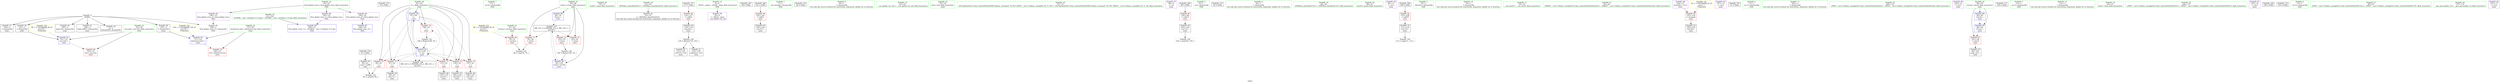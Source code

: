 digraph "SVFG" {
	label="SVFG";

	Node0x558858abcdb0 [shape=record,color=grey,label="{NodeID: 0\nNullPtr}"];
	Node0x558858abcdb0 -> Node0x558858ad0310[style=solid];
	Node0x558858abcdb0 -> Node0x558858ad0410[style=solid];
	Node0x558858abcdb0 -> Node0x558858ad04e0[style=solid];
	Node0x558858abcdb0 -> Node0x558858ad05b0[style=solid];
	Node0x558858abcdb0 -> Node0x558858ad0680[style=solid];
	Node0x558858abcdb0 -> Node0x558858ad0750[style=solid];
	Node0x558858abcdb0 -> Node0x558858ad39e0[style=solid];
	Node0x558858ae4390 [shape=record,color=black,label="{NodeID: 173\n72 = PHI()\n}"];
	Node0x558858ad3c80 [shape=record,color=blue,label="{NodeID: 90\n61\<--64\ni\<--\nmain\n}"];
	Node0x558858ad3c80 -> Node0x558858ad2ef0[style=dashed];
	Node0x558858ad3c80 -> Node0x558858ad2fc0[style=dashed];
	Node0x558858ad3c80 -> Node0x558858ad3090[style=dashed];
	Node0x558858ad3c80 -> Node0x558858ad3160[style=dashed];
	Node0x558858ad3c80 -> Node0x558858ad3230[style=dashed];
	Node0x558858ad3c80 -> Node0x558858ad3300[style=dashed];
	Node0x558858ad3c80 -> Node0x558858ad3ef0[style=dashed];
	Node0x558858ad3c80 -> Node0x558858adc5c0[style=dashed];
	Node0x558858abd3e0 [shape=record,color=green,label="{NodeID: 7\n17\<--1\n.str.4\<--dummyObj\nGlob }"];
	Node0x558858abdd00 [shape=record,color=green,label="{NodeID: 14\n19\<--23\nllvm.global_ctors\<--llvm.global_ctors_field_insensitive\nGlob }"];
	Node0x558858abdd00 -> Node0x558858ad2570[style=solid];
	Node0x558858abdd00 -> Node0x558858ad2670[style=solid];
	Node0x558858abdd00 -> Node0x558858ad2770[style=solid];
	Node0x558858acf630 [shape=record,color=green,label="{NodeID: 21\n51\<--52\nnCases\<--nCases_field_insensitive\nmain\n}"];
	Node0x558858acf630 -> Node0x558858ad2a10[style=solid];
	Node0x558858acfb10 [shape=record,color=green,label="{NodeID: 28\n70\<--71\nscanf\<--scanf_field_insensitive\n}"];
	Node0x558858ad0210 [shape=record,color=green,label="{NodeID: 35\n21\<--190\n_GLOBAL__sub_I_iwiskimo_0_0.cpp\<--_GLOBAL__sub_I_iwiskimo_0_0.cpp_field_insensitive\n}"];
	Node0x558858ad0210 -> Node0x558858ad38e0[style=solid];
	Node0x558858ad0820 [shape=record,color=black,label="{NodeID: 42\n32\<--33\n\<--_ZNSt8ios_base4InitD1Ev\nCan only get source location for instruction, argument, global var or function.}"];
	Node0x558858abd7b0 [shape=record,color=black,label="{NodeID: 49\n119\<--118\nconv24\<--\nmain\n}"];
	Node0x558858abd7b0 -> Node0x558858ad1c80[style=solid];
	Node0x558858ad1b00 [shape=record,color=grey,label="{NodeID: 139\n156 = Binary(155, 76, )\n}"];
	Node0x558858ad1b00 -> Node0x558858ad3fc0[style=solid];
	Node0x558858ad1fc0 [shape=record,color=purple,label="{NodeID: 56\n30\<--4\n\<--_ZStL8__ioinit\n__cxx_global_var_init\n}"];
	Node0x558858ad2570 [shape=record,color=purple,label="{NodeID: 63\n194\<--19\nllvm.global_ctors_0\<--llvm.global_ctors\nGlob }"];
	Node0x558858ad2570 -> Node0x558858ad37e0[style=solid];
	Node0x558858addf60 [shape=record,color=yellow,style=double,label="{NodeID: 153\n6V_1 = ENCHI(MR_6V_0)\npts\{52 \}\nFun[main]}"];
	Node0x558858addf60 -> Node0x558858ad2a10[style=dashed];
	Node0x558858ad2bb0 [shape=record,color=red,label="{NodeID: 70\n164\<--57\nsel\<--ehselector.slot\nmain\n}"];
	Node0x558858ad3160 [shape=record,color=red,label="{NodeID: 77\n115\<--61\n\<--i\nmain\n}"];
	Node0x558858ad3160 -> Node0x558858abd6e0[style=solid];
	Node0x558858ae3d90 [shape=record,color=black,label="{NodeID: 167\n69 = PHI()\n}"];
	Node0x558858ad3710 [shape=record,color=red,label="{NodeID: 84\n142\<--141\n\<--call31\nmain\n}"];
	Node0x558858ad3710 -> Node0x558858ad1e20[style=solid];
	Node0x558858abd1d0 [shape=record,color=green,label="{NodeID: 1\n7\<--1\n__dso_handle\<--dummyObj\nGlob }"];
	Node0x558858ae4490 [shape=record,color=black,label="{NodeID: 174\n82 = PHI()\n}"];
	Node0x558858ad3d50 [shape=record,color=blue,label="{NodeID: 91\n55\<--131\nexn.slot\<--\nmain\n}"];
	Node0x558858ad3d50 -> Node0x558858ad2ae0[style=dashed];
	Node0x558858abd470 [shape=record,color=green,label="{NodeID: 8\n20\<--1\n\<--dummyObj\nCan only get source location for instruction, argument, global var or function.}"];
	Node0x558858abddd0 [shape=record,color=green,label="{NodeID: 15\n24\<--25\n__cxx_global_var_init\<--__cxx_global_var_init_field_insensitive\n}"];
	Node0x558858acf6c0 [shape=record,color=green,label="{NodeID: 22\n53\<--54\nline\<--line_field_insensitive\nmain\n}"];
	Node0x558858acfc10 [shape=record,color=green,label="{NodeID: 29\n73\<--74\n_ZSt7getlineIcSt11char_traitsIcESaIcEERSt13basic_istreamIT_T0_ES7_RNSt7__cxx1112basic_stringIS4_S5_T1_EE\<--_ZSt7getlineIcSt11char_traitsIcESaIcEERSt13basic_istreamIT_T0_ES7_RNSt7__cxx1112basic_stringIS4_S5_T1_EE_field_insensitive\n}"];
	Node0x558858ad0310 [shape=record,color=black,label="{NodeID: 36\n2\<--3\ndummyVal\<--dummyVal\n}"];
	Node0x558858ad0920 [shape=record,color=black,label="{NodeID: 43\n94\<--91\nconv\<--call8\nmain\n}"];
	Node0x558858ad0920 -> Node0x558858ad79a0[style=solid];
	Node0x558858abd880 [shape=record,color=black,label="{NodeID: 50\n121\<--120\nconv25\<--sub\nmain\n}"];
	Node0x558858ad1c80 [shape=record,color=grey,label="{NodeID: 140\n120 = Binary(119, 105, )\n}"];
	Node0x558858ad1c80 -> Node0x558858abd880[style=solid];
	Node0x558858ad1c80 -> Node0x558858abd950[style=solid];
	Node0x558858ad2090 [shape=record,color=purple,label="{NodeID: 57\n68\<--8\n\<--.str\nmain\n}"];
	Node0x558858adc0c0 [shape=record,color=black,label="{NodeID: 147\nMR_12V_3 = PHI(MR_12V_4, MR_12V_2, )\npts\{60 \}\n}"];
	Node0x558858adc0c0 -> Node0x558858ad2c80[style=dashed];
	Node0x558858adc0c0 -> Node0x558858ad2d50[style=dashed];
	Node0x558858adc0c0 -> Node0x558858ad2e20[style=dashed];
	Node0x558858adc0c0 -> Node0x558858ad3fc0[style=dashed];
	Node0x558858ad2670 [shape=record,color=purple,label="{NodeID: 64\n195\<--19\nllvm.global_ctors_1\<--llvm.global_ctors\nGlob }"];
	Node0x558858ad2670 -> Node0x558858ad38e0[style=solid];
	Node0x558858ade040 [shape=record,color=yellow,style=double,label="{NodeID: 154\n8V_1 = ENCHI(MR_8V_0)\npts\{56 \}\nFun[main]}"];
	Node0x558858ade040 -> Node0x558858ad3d50[style=dashed];
	Node0x558858ad2c80 [shape=record,color=red,label="{NodeID: 71\n78\<--59\n\<--iCase\nmain\n}"];
	Node0x558858ad2c80 -> Node0x558858ad7b20[style=solid];
	Node0x558858ad3230 [shape=record,color=red,label="{NodeID: 78\n139\<--61\n\<--i\nmain\n}"];
	Node0x558858ad3230 -> Node0x558858ad1d50[style=solid];
	Node0x558858ae3e90 [shape=record,color=black,label="{NodeID: 168\n99 = PHI()\n}"];
	Node0x558858ae3e90 -> Node0x558858ad33d0[style=solid];
	Node0x558858ad37e0 [shape=record,color=blue,label="{NodeID: 85\n194\<--20\nllvm.global_ctors_0\<--\nGlob }"];
	Node0x558858abd260 [shape=record,color=green,label="{NodeID: 2\n8\<--1\n.str\<--dummyObj\nGlob }"];
	Node0x558858ae4590 [shape=record,color=black,label="{NodeID: 175\n85 = PHI()\n}"];
	Node0x558858ad3e20 [shape=record,color=blue,label="{NodeID: 92\n57\<--133\nehselector.slot\<--\nmain\n}"];
	Node0x558858ad3e20 -> Node0x558858ad2bb0[style=dashed];
	Node0x558858abe320 [shape=record,color=green,label="{NodeID: 9\n64\<--1\n\<--dummyObj\nCan only get source location for instruction, argument, global var or function.}"];
	Node0x558858abdea0 [shape=record,color=green,label="{NodeID: 16\n28\<--29\n_ZNSt8ios_base4InitC1Ev\<--_ZNSt8ios_base4InitC1Ev_field_insensitive\n}"];
	Node0x558858acf750 [shape=record,color=green,label="{NodeID: 23\n55\<--56\nexn.slot\<--exn.slot_field_insensitive\nmain\n}"];
	Node0x558858acf750 -> Node0x558858ad2ae0[style=solid];
	Node0x558858acf750 -> Node0x558858ad3d50[style=solid];
	Node0x558858acfd10 [shape=record,color=green,label="{NodeID: 30\n86\<--87\nprintf\<--printf_field_insensitive\n}"];
	Node0x558858ad0410 [shape=record,color=black,label="{NodeID: 37\n130\<--3\n\<--dummyVal\nmain\n}"];
	Node0x558858ad09f0 [shape=record,color=black,label="{NodeID: 44\n98\<--97\nconv11\<--\nmain\n}"];
	Node0x558858abd950 [shape=record,color=black,label="{NodeID: 51\n122\<--120\nidxprom\<--sub\nmain\n}"];
	Node0x558858ad7820 [shape=record,color=grey,label="{NodeID: 141\n149 = Binary(148, 76, )\n}"];
	Node0x558858ad7820 -> Node0x558858ad3ef0[style=solid];
	Node0x558858ad2160 [shape=record,color=purple,label="{NodeID: 58\n84\<--11\n\<--.str.1\nmain\n}"];
	Node0x558858adc5c0 [shape=record,color=black,label="{NodeID: 148\nMR_14V_2 = PHI(MR_14V_4, MR_14V_1, )\npts\{62 \}\n}"];
	Node0x558858adc5c0 -> Node0x558858ad3c80[style=dashed];
	Node0x558858ad2770 [shape=record,color=purple,label="{NodeID: 65\n196\<--19\nllvm.global_ctors_2\<--llvm.global_ctors\nGlob }"];
	Node0x558858ad2770 -> Node0x558858ad39e0[style=solid];
	Node0x558858ade120 [shape=record,color=yellow,style=double,label="{NodeID: 155\n10V_1 = ENCHI(MR_10V_0)\npts\{58 \}\nFun[main]}"];
	Node0x558858ade120 -> Node0x558858ad3e20[style=dashed];
	Node0x558858ad2d50 [shape=record,color=red,label="{NodeID: 72\n83\<--59\n\<--iCase\nmain\n}"];
	Node0x558858ad3300 [shape=record,color=red,label="{NodeID: 79\n148\<--61\n\<--i\nmain\n}"];
	Node0x558858ad3300 -> Node0x558858ad7820[style=solid];
	Node0x558858ae3ff0 [shape=record,color=black,label="{NodeID: 169\n109 = PHI()\n}"];
	Node0x558858ae3ff0 -> Node0x558858ad34a0[style=solid];
	Node0x558858ad38e0 [shape=record,color=blue,label="{NodeID: 86\n195\<--21\nllvm.global_ctors_1\<--_GLOBAL__sub_I_iwiskimo_0_0.cpp\nGlob }"];
	Node0x558858abe650 [shape=record,color=green,label="{NodeID: 3\n10\<--1\n_ZSt3cin\<--dummyObj\nGlob }"];
	Node0x558858ae4690 [shape=record,color=black,label="{NodeID: 176\n91 = PHI()\n}"];
	Node0x558858ae4690 -> Node0x558858ad0920[style=solid];
	Node0x558858ad3ef0 [shape=record,color=blue,label="{NodeID: 93\n61\<--149\ni\<--inc\nmain\n}"];
	Node0x558858ad3ef0 -> Node0x558858ad2ef0[style=dashed];
	Node0x558858ad3ef0 -> Node0x558858ad2fc0[style=dashed];
	Node0x558858ad3ef0 -> Node0x558858ad3090[style=dashed];
	Node0x558858ad3ef0 -> Node0x558858ad3160[style=dashed];
	Node0x558858ad3ef0 -> Node0x558858ad3230[style=dashed];
	Node0x558858ad3ef0 -> Node0x558858ad3300[style=dashed];
	Node0x558858ad3ef0 -> Node0x558858ad3ef0[style=dashed];
	Node0x558858ad3ef0 -> Node0x558858adc5c0[style=dashed];
	Node0x558858abe3f0 [shape=record,color=green,label="{NodeID: 10\n76\<--1\n\<--dummyObj\nCan only get source location for instruction, argument, global var or function.}"];
	Node0x558858abdfa0 [shape=record,color=green,label="{NodeID: 17\n34\<--35\n__cxa_atexit\<--__cxa_atexit_field_insensitive\n}"];
	Node0x558858acf7e0 [shape=record,color=green,label="{NodeID: 24\n57\<--58\nehselector.slot\<--ehselector.slot_field_insensitive\nmain\n}"];
	Node0x558858acf7e0 -> Node0x558858ad2bb0[style=solid];
	Node0x558858acf7e0 -> Node0x558858ad3e20[style=solid];
	Node0x558858acfe10 [shape=record,color=green,label="{NodeID: 31\n92\<--93\n_ZNKSt7__cxx1112basic_stringIcSt11char_traitsIcESaIcEE4sizeEv\<--_ZNKSt7__cxx1112basic_stringIcSt11char_traitsIcESaIcEE4sizeEv_field_insensitive\n}"];
	Node0x558858ad04e0 [shape=record,color=black,label="{NodeID: 38\n131\<--3\n\<--dummyVal\nmain\n}"];
	Node0x558858ad04e0 -> Node0x558858ad3d50[style=solid];
	Node0x558858ad0ac0 [shape=record,color=black,label="{NodeID: 45\n103\<--102\nconv14\<--\nmain\n}"];
	Node0x558858ad0ac0 -> Node0x558858ad7e20[style=solid];
	Node0x558858abda20 [shape=record,color=black,label="{NodeID: 52\n126\<--125\nconv26\<--\nmain\n}"];
	Node0x558858ad79a0 [shape=record,color=grey,label="{NodeID: 142\n95 = cmp(90, 94, )\n}"];
	Node0x558858ad2230 [shape=record,color=purple,label="{NodeID: 59\n127\<--13\n\<--.str.2\nmain\n}"];
	Node0x558858ad2870 [shape=record,color=purple,label="{NodeID: 66\n124\<--15\narrayidx\<--.str.3\nmain\n}"];
	Node0x558858ad2870 -> Node0x558858ad3640[style=solid];
	Node0x558858ad2e20 [shape=record,color=red,label="{NodeID: 73\n155\<--59\n\<--iCase\nmain\n}"];
	Node0x558858ad2e20 -> Node0x558858ad1b00[style=solid];
	Node0x558858ad33d0 [shape=record,color=red,label="{NodeID: 80\n102\<--99\n\<--call13\nmain\n}"];
	Node0x558858ad33d0 -> Node0x558858ad0ac0[style=solid];
	Node0x558858ae40f0 [shape=record,color=black,label="{NodeID: 170\n31 = PHI()\n}"];
	Node0x558858ad39e0 [shape=record,color=blue, style = dotted,label="{NodeID: 87\n196\<--3\nllvm.global_ctors_2\<--dummyVal\nGlob }"];
	Node0x558858abe6e0 [shape=record,color=green,label="{NodeID: 4\n11\<--1\n.str.1\<--dummyObj\nGlob }"];
	Node0x558858ae47f0 [shape=record,color=black,label="{NodeID: 177\n117 = PHI()\n}"];
	Node0x558858ae47f0 -> Node0x558858ad3570[style=solid];
	Node0x558858ad3fc0 [shape=record,color=blue,label="{NodeID: 94\n59\<--156\niCase\<--inc38\nmain\n}"];
	Node0x558858ad3fc0 -> Node0x558858adc0c0[style=dashed];
	Node0x558858abe4c0 [shape=record,color=green,label="{NodeID: 11\n105\<--1\n\<--dummyObj\nCan only get source location for instruction, argument, global var or function.}"];
	Node0x558858abe0a0 [shape=record,color=green,label="{NodeID: 18\n33\<--39\n_ZNSt8ios_base4InitD1Ev\<--_ZNSt8ios_base4InitD1Ev_field_insensitive\n}"];
	Node0x558858abe0a0 -> Node0x558858ad0820[style=solid];
	Node0x558858acf870 [shape=record,color=green,label="{NodeID: 25\n59\<--60\niCase\<--iCase_field_insensitive\nmain\n}"];
	Node0x558858acf870 -> Node0x558858ad2c80[style=solid];
	Node0x558858acf870 -> Node0x558858ad2d50[style=solid];
	Node0x558858acf870 -> Node0x558858ad2e20[style=solid];
	Node0x558858acf870 -> Node0x558858ad3bb0[style=solid];
	Node0x558858acf870 -> Node0x558858ad3fc0[style=solid];
	Node0x558858acff10 [shape=record,color=green,label="{NodeID: 32\n100\<--101\n_ZNSt7__cxx1112basic_stringIcSt11char_traitsIcESaIcEEixEm\<--_ZNSt7__cxx1112basic_stringIcSt11char_traitsIcESaIcEEixEm_field_insensitive\n}"];
	Node0x558858ad05b0 [shape=record,color=black,label="{NodeID: 39\n133\<--3\n\<--dummyVal\nmain\n}"];
	Node0x558858ad05b0 -> Node0x558858ad3e20[style=solid];
	Node0x558858ad0b90 [shape=record,color=black,label="{NodeID: 46\n108\<--107\nconv16\<--\nmain\n}"];
	Node0x558858ad1d50 [shape=record,color=black,label="{NodeID: 53\n140\<--139\nconv29\<--\nmain\n}"];
	Node0x558858ad7b20 [shape=record,color=grey,label="{NodeID: 143\n80 = cmp(78, 79, )\n}"];
	Node0x558858ad2300 [shape=record,color=purple,label="{NodeID: 60\n144\<--13\n\<--.str.2\nmain\n}"];
	Node0x558858ad2940 [shape=record,color=red,label="{NodeID: 67\n161\<--49\n\<--retval\nmain\n}"];
	Node0x558858ad2940 -> Node0x558858ad1ef0[style=solid];
	Node0x558858ad2ef0 [shape=record,color=red,label="{NodeID: 74\n90\<--61\n\<--i\nmain\n}"];
	Node0x558858ad2ef0 -> Node0x558858ad79a0[style=solid];
	Node0x558858ad34a0 [shape=record,color=red,label="{NodeID: 81\n110\<--109\n\<--call18\nmain\n}"];
	Node0x558858ad34a0 -> Node0x558858ad0c60[style=solid];
	Node0x558858ae41c0 [shape=record,color=black,label="{NodeID: 171\n145 = PHI()\n}"];
	Node0x558858ad3ae0 [shape=record,color=blue,label="{NodeID: 88\n49\<--64\nretval\<--\nmain\n}"];
	Node0x558858ad3ae0 -> Node0x558858ad4090[style=dashed];
	Node0x558858abe770 [shape=record,color=green,label="{NodeID: 5\n13\<--1\n.str.2\<--dummyObj\nGlob }"];
	Node0x558858ad4090 [shape=record,color=blue,label="{NodeID: 95\n49\<--64\nretval\<--\nmain\n}"];
	Node0x558858ad4090 -> Node0x558858ad2940[style=dashed];
	Node0x558858abdb60 [shape=record,color=green,label="{NodeID: 12\n113\<--1\n\<--dummyObj\nCan only get source location for instruction, argument, global var or function.}"];
	Node0x558858acf510 [shape=record,color=green,label="{NodeID: 19\n46\<--47\nmain\<--main_field_insensitive\n}"];
	Node0x558858acf940 [shape=record,color=green,label="{NodeID: 26\n61\<--62\ni\<--i_field_insensitive\nmain\n}"];
	Node0x558858acf940 -> Node0x558858ad2ef0[style=solid];
	Node0x558858acf940 -> Node0x558858ad2fc0[style=solid];
	Node0x558858acf940 -> Node0x558858ad3090[style=solid];
	Node0x558858acf940 -> Node0x558858ad3160[style=solid];
	Node0x558858acf940 -> Node0x558858ad3230[style=solid];
	Node0x558858acf940 -> Node0x558858ad3300[style=solid];
	Node0x558858acf940 -> Node0x558858ad3c80[style=solid];
	Node0x558858acf940 -> Node0x558858ad3ef0[style=solid];
	Node0x558858ad0010 [shape=record,color=green,label="{NodeID: 33\n136\<--137\n_ZNSt7__cxx1112basic_stringIcSt11char_traitsIcESaIcEED1Ev\<--_ZNSt7__cxx1112basic_stringIcSt11char_traitsIcESaIcEED1Ev_field_insensitive\n}"];
	Node0x558858ad0680 [shape=record,color=black,label="{NodeID: 40\n165\<--3\nlpad.val\<--dummyVal\nmain\n}"];
	Node0x558858ad0c60 [shape=record,color=black,label="{NodeID: 47\n111\<--110\nconv19\<--\nmain\n}"];
	Node0x558858ad0c60 -> Node0x558858ad7ca0[style=solid];
	Node0x558858ad1e20 [shape=record,color=black,label="{NodeID: 54\n143\<--142\nconv32\<--\nmain\n}"];
	Node0x558858ad7ca0 [shape=record,color=grey,label="{NodeID: 144\n112 = cmp(111, 113, )\n}"];
	Node0x558858ad23d0 [shape=record,color=purple,label="{NodeID: 61\n123\<--15\n\<--.str.3\nmain\n}"];
	Node0x558858980200 [shape=record,color=yellow,style=double,label="{NodeID: 151\n2V_1 = ENCHI(MR_2V_0)\npts\{1 \}\nFun[main]}"];
	Node0x558858980200 -> Node0x558858ad3640[style=dashed];
	Node0x558858ad2a10 [shape=record,color=red,label="{NodeID: 68\n79\<--51\n\<--nCases\nmain\n}"];
	Node0x558858ad2a10 -> Node0x558858ad7b20[style=solid];
	Node0x558858ad2fc0 [shape=record,color=red,label="{NodeID: 75\n97\<--61\n\<--i\nmain\n}"];
	Node0x558858ad2fc0 -> Node0x558858ad09f0[style=solid];
	Node0x558858ae2a00 [shape=record,color=black,label="{NodeID: 165\n128 = PHI()\n}"];
	Node0x558858ad3570 [shape=record,color=red,label="{NodeID: 82\n118\<--117\n\<--call23\nmain\n}"];
	Node0x558858ad3570 -> Node0x558858abd7b0[style=solid];
	Node0x558858ae4290 [shape=record,color=black,label="{NodeID: 172\n153 = PHI()\n}"];
	Node0x558858ad3bb0 [shape=record,color=blue,label="{NodeID: 89\n59\<--76\niCase\<--\nmain\n}"];
	Node0x558858ad3bb0 -> Node0x558858adc0c0[style=dashed];
	Node0x558858abd350 [shape=record,color=green,label="{NodeID: 6\n15\<--1\n.str.3\<--dummyObj\nGlob }"];
	Node0x558858abdc30 [shape=record,color=green,label="{NodeID: 13\n4\<--6\n_ZStL8__ioinit\<--_ZStL8__ioinit_field_insensitive\nGlob }"];
	Node0x558858abdc30 -> Node0x558858ad1fc0[style=solid];
	Node0x558858acf5a0 [shape=record,color=green,label="{NodeID: 20\n49\<--50\nretval\<--retval_field_insensitive\nmain\n}"];
	Node0x558858acf5a0 -> Node0x558858ad2940[style=solid];
	Node0x558858acf5a0 -> Node0x558858ad3ae0[style=solid];
	Node0x558858acf5a0 -> Node0x558858ad4090[style=solid];
	Node0x558858acfa10 [shape=record,color=green,label="{NodeID: 27\n66\<--67\n_ZNSt7__cxx1112basic_stringIcSt11char_traitsIcESaIcEEC1Ev\<--_ZNSt7__cxx1112basic_stringIcSt11char_traitsIcESaIcEEC1Ev_field_insensitive\n}"];
	Node0x558858ad0110 [shape=record,color=green,label="{NodeID: 34\n173\<--174\n__gxx_personality_v0\<--__gxx_personality_v0_field_insensitive\n}"];
	Node0x558858ad0750 [shape=record,color=black,label="{NodeID: 41\n166\<--3\nlpad.val40\<--dummyVal\nmain\n}"];
	Node0x558858abd6e0 [shape=record,color=black,label="{NodeID: 48\n116\<--115\nconv21\<--\nmain\n}"];
	Node0x558858ad1ef0 [shape=record,color=black,label="{NodeID: 55\n48\<--161\nmain_ret\<--\nmain\n}"];
	Node0x558858ad7e20 [shape=record,color=grey,label="{NodeID: 145\n104 = cmp(103, 105, )\n}"];
	Node0x558858ad24a0 [shape=record,color=purple,label="{NodeID: 62\n152\<--17\n\<--.str.4\nmain\n}"];
	Node0x558858ad2ae0 [shape=record,color=red,label="{NodeID: 69\n163\<--55\nexn\<--exn.slot\nmain\n}"];
	Node0x558858ad3090 [shape=record,color=red,label="{NodeID: 76\n107\<--61\n\<--i\nmain\n}"];
	Node0x558858ad3090 -> Node0x558858ad0b90[style=solid];
	Node0x558858ae2b00 [shape=record,color=black,label="{NodeID: 166\n141 = PHI()\n}"];
	Node0x558858ae2b00 -> Node0x558858ad3710[style=solid];
	Node0x558858ad3640 [shape=record,color=red,label="{NodeID: 83\n125\<--124\n\<--arrayidx\nmain\n}"];
	Node0x558858ad3640 -> Node0x558858abda20[style=solid];
}
